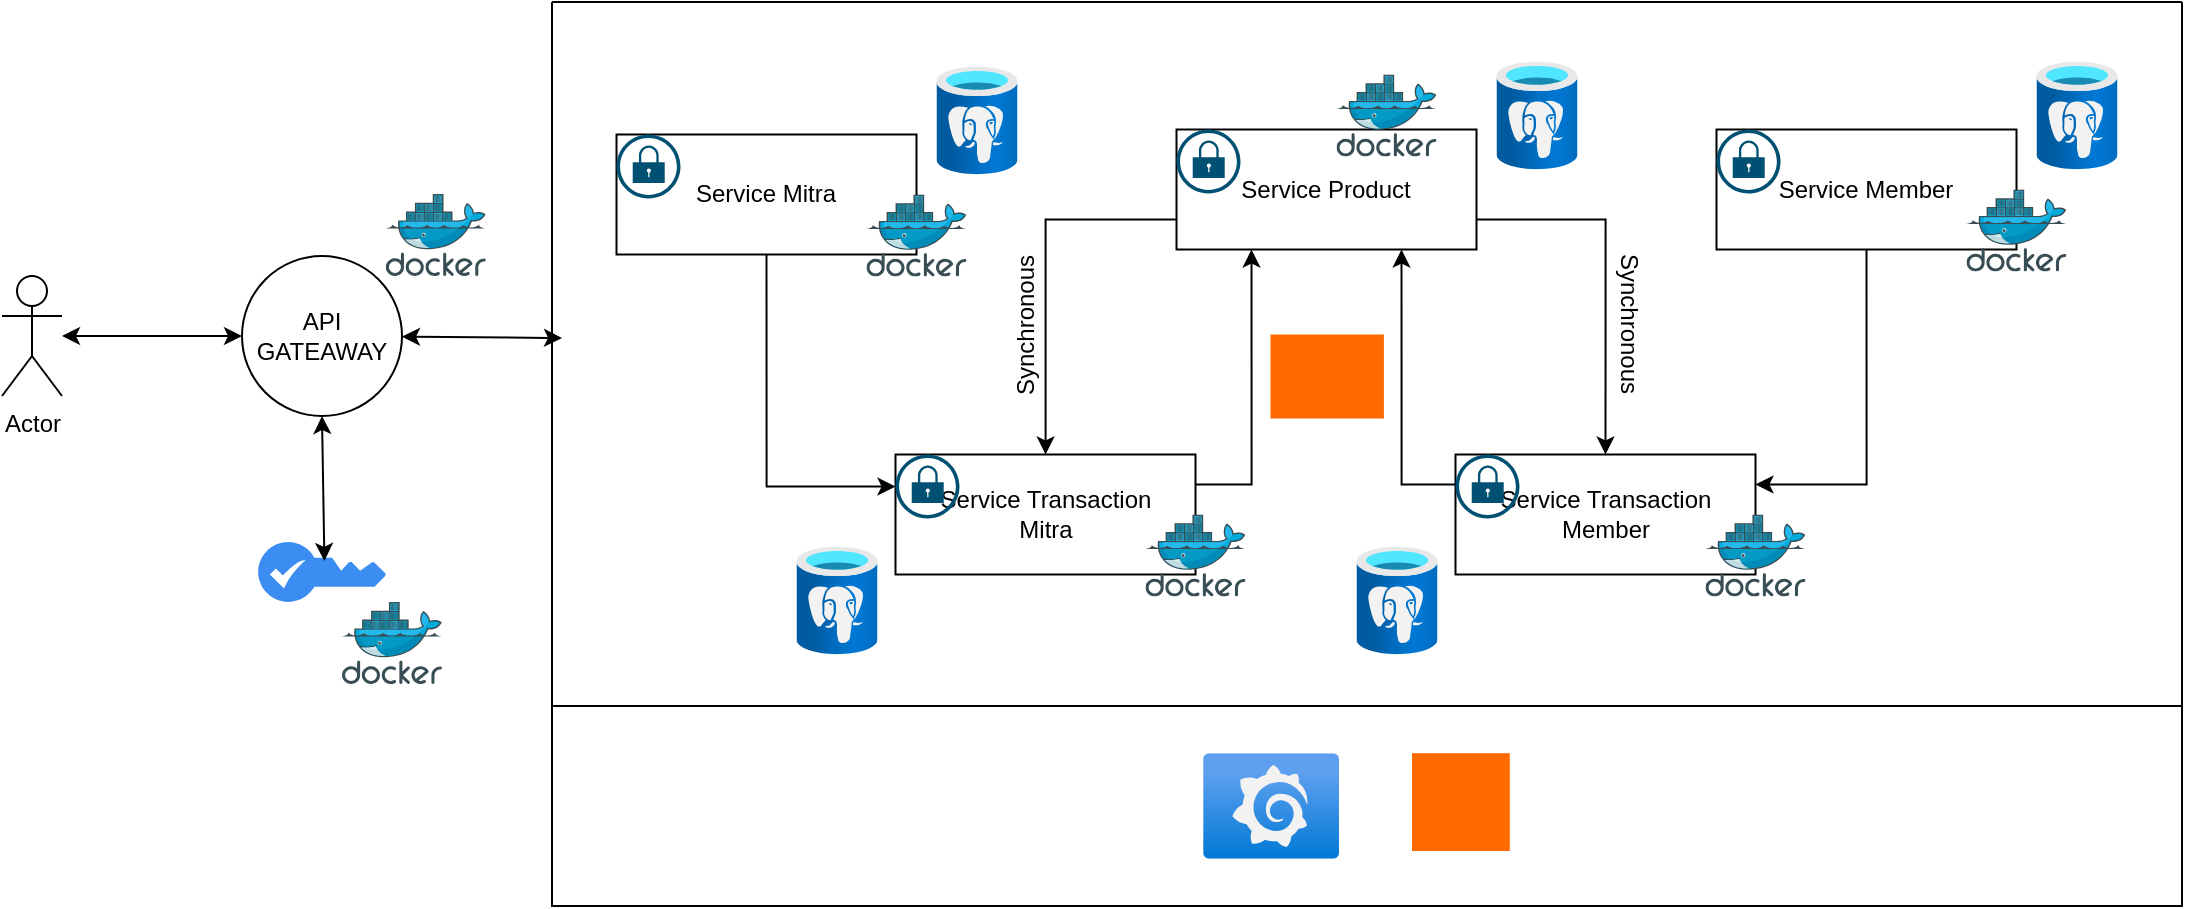 <mxfile version="26.1.1">
  <diagram name="Page-1" id="LPOWcZZ8S_0rPXLDJ1uy">
    <mxGraphModel dx="1367" dy="566" grid="1" gridSize="10" guides="1" tooltips="1" connect="1" arrows="1" fold="1" page="1" pageScale="1" pageWidth="850" pageHeight="1100" math="0" shadow="0">
      <root>
        <mxCell id="0" />
        <mxCell id="1" parent="0" />
        <mxCell id="VyeaLTXF4dzLQbILJjxC-58" value="" style="swimlane;startSize=0;" vertex="1" parent="1">
          <mxGeometry x="275" y="128" width="815" height="352" as="geometry" />
        </mxCell>
        <mxCell id="VyeaLTXF4dzLQbILJjxC-6" value="Service Mitra" style="rounded=0;whiteSpace=wrap;html=1;" vertex="1" parent="VyeaLTXF4dzLQbILJjxC-58">
          <mxGeometry x="32.25" y="66.25" width="150" height="60" as="geometry" />
        </mxCell>
        <mxCell id="VyeaLTXF4dzLQbILJjxC-7" value="" style="image;aspect=fixed;html=1;points=[];align=center;fontSize=12;image=img/lib/azure2/databases/Azure_Database_PostgreSQL_Server.svg;" vertex="1" parent="VyeaLTXF4dzLQbILJjxC-58">
          <mxGeometry x="192.25" y="32.25" width="40.5" height="54" as="geometry" />
        </mxCell>
        <mxCell id="VyeaLTXF4dzLQbILJjxC-8" value="" style="image;sketch=0;aspect=fixed;html=1;points=[];align=center;fontSize=12;image=img/lib/mscae/Docker.svg;" vertex="1" parent="VyeaLTXF4dzLQbILJjxC-58">
          <mxGeometry x="157.25" y="96.25" width="50" height="41" as="geometry" />
        </mxCell>
        <mxCell id="VyeaLTXF4dzLQbILJjxC-10" value="" style="sketch=0;points=[[0.5,0,0],[1,0.5,0],[0.5,1,0],[0,0.5,0],[0.145,0.145,0],[0.856,0.145,0],[0.855,0.856,0],[0.145,0.855,0]];verticalLabelPosition=bottom;html=1;verticalAlign=top;aspect=fixed;align=center;pointerEvents=1;shape=mxgraph.cisco19.lock;fillColor=#005073;strokeColor=none;" vertex="1" parent="VyeaLTXF4dzLQbILJjxC-58">
          <mxGeometry x="32.25" y="66.25" width="32" height="32" as="geometry" />
        </mxCell>
        <mxCell id="VyeaLTXF4dzLQbILJjxC-32" style="edgeStyle=orthogonalEdgeStyle;rounded=0;orthogonalLoop=1;jettySize=auto;html=1;exitX=0.5;exitY=1;exitDx=0;exitDy=0;entryX=1;entryY=0.25;entryDx=0;entryDy=0;" edge="1" parent="VyeaLTXF4dzLQbILJjxC-58" source="VyeaLTXF4dzLQbILJjxC-11" target="VyeaLTXF4dzLQbILJjxC-27">
          <mxGeometry relative="1" as="geometry" />
        </mxCell>
        <mxCell id="VyeaLTXF4dzLQbILJjxC-11" value="Service Member" style="rounded=0;whiteSpace=wrap;html=1;" vertex="1" parent="VyeaLTXF4dzLQbILJjxC-58">
          <mxGeometry x="582.25" y="63.75" width="150" height="60" as="geometry" />
        </mxCell>
        <mxCell id="VyeaLTXF4dzLQbILJjxC-12" value="" style="image;aspect=fixed;html=1;points=[];align=center;fontSize=12;image=img/lib/azure2/databases/Azure_Database_PostgreSQL_Server.svg;" vertex="1" parent="VyeaLTXF4dzLQbILJjxC-58">
          <mxGeometry x="742.25" y="29.75" width="40.5" height="54" as="geometry" />
        </mxCell>
        <mxCell id="VyeaLTXF4dzLQbILJjxC-13" value="" style="image;sketch=0;aspect=fixed;html=1;points=[];align=center;fontSize=12;image=img/lib/mscae/Docker.svg;" vertex="1" parent="VyeaLTXF4dzLQbILJjxC-58">
          <mxGeometry x="707.25" y="93.75" width="50" height="41" as="geometry" />
        </mxCell>
        <mxCell id="VyeaLTXF4dzLQbILJjxC-14" value="" style="sketch=0;points=[[0.5,0,0],[1,0.5,0],[0.5,1,0],[0,0.5,0],[0.145,0.145,0],[0.856,0.145,0],[0.855,0.856,0],[0.145,0.855,0]];verticalLabelPosition=bottom;html=1;verticalAlign=top;aspect=fixed;align=center;pointerEvents=1;shape=mxgraph.cisco19.lock;fillColor=#005073;strokeColor=none;" vertex="1" parent="VyeaLTXF4dzLQbILJjxC-58">
          <mxGeometry x="582.25" y="63.75" width="32" height="32" as="geometry" />
        </mxCell>
        <mxCell id="VyeaLTXF4dzLQbILJjxC-35" style="edgeStyle=orthogonalEdgeStyle;rounded=0;orthogonalLoop=1;jettySize=auto;html=1;exitX=0;exitY=0.75;exitDx=0;exitDy=0;" edge="1" parent="VyeaLTXF4dzLQbILJjxC-58" source="VyeaLTXF4dzLQbILJjxC-15" target="VyeaLTXF4dzLQbILJjxC-19">
          <mxGeometry relative="1" as="geometry" />
        </mxCell>
        <mxCell id="VyeaLTXF4dzLQbILJjxC-41" style="edgeStyle=orthogonalEdgeStyle;rounded=0;orthogonalLoop=1;jettySize=auto;html=1;exitX=1;exitY=0.75;exitDx=0;exitDy=0;entryX=0.5;entryY=0;entryDx=0;entryDy=0;" edge="1" parent="VyeaLTXF4dzLQbILJjxC-58" source="VyeaLTXF4dzLQbILJjxC-15" target="VyeaLTXF4dzLQbILJjxC-27">
          <mxGeometry relative="1" as="geometry" />
        </mxCell>
        <mxCell id="VyeaLTXF4dzLQbILJjxC-15" value="Service Product" style="rounded=0;whiteSpace=wrap;html=1;" vertex="1" parent="VyeaLTXF4dzLQbILJjxC-58">
          <mxGeometry x="312.25" y="63.75" width="150" height="60" as="geometry" />
        </mxCell>
        <mxCell id="VyeaLTXF4dzLQbILJjxC-16" value="" style="image;aspect=fixed;html=1;points=[];align=center;fontSize=12;image=img/lib/azure2/databases/Azure_Database_PostgreSQL_Server.svg;" vertex="1" parent="VyeaLTXF4dzLQbILJjxC-58">
          <mxGeometry x="472.25" y="29.75" width="40.5" height="54" as="geometry" />
        </mxCell>
        <mxCell id="VyeaLTXF4dzLQbILJjxC-17" value="" style="image;sketch=0;aspect=fixed;html=1;points=[];align=center;fontSize=12;image=img/lib/mscae/Docker.svg;" vertex="1" parent="VyeaLTXF4dzLQbILJjxC-58">
          <mxGeometry x="392.25" y="36.25" width="50" height="41" as="geometry" />
        </mxCell>
        <mxCell id="VyeaLTXF4dzLQbILJjxC-18" value="" style="sketch=0;points=[[0.5,0,0],[1,0.5,0],[0.5,1,0],[0,0.5,0],[0.145,0.145,0],[0.856,0.145,0],[0.855,0.856,0],[0.145,0.855,0]];verticalLabelPosition=bottom;html=1;verticalAlign=top;aspect=fixed;align=center;pointerEvents=1;shape=mxgraph.cisco19.lock;fillColor=#005073;strokeColor=none;" vertex="1" parent="VyeaLTXF4dzLQbILJjxC-58">
          <mxGeometry x="312.25" y="63.75" width="32" height="32" as="geometry" />
        </mxCell>
        <mxCell id="VyeaLTXF4dzLQbILJjxC-36" style="edgeStyle=orthogonalEdgeStyle;rounded=0;orthogonalLoop=1;jettySize=auto;html=1;exitX=1;exitY=0.25;exitDx=0;exitDy=0;entryX=0.25;entryY=1;entryDx=0;entryDy=0;" edge="1" parent="VyeaLTXF4dzLQbILJjxC-58" source="VyeaLTXF4dzLQbILJjxC-19" target="VyeaLTXF4dzLQbILJjxC-15">
          <mxGeometry relative="1" as="geometry" />
        </mxCell>
        <mxCell id="VyeaLTXF4dzLQbILJjxC-19" value="Service Transaction &lt;br&gt;Mitra" style="rounded=0;whiteSpace=wrap;html=1;" vertex="1" parent="VyeaLTXF4dzLQbILJjxC-58">
          <mxGeometry x="171.75" y="226.25" width="150" height="60" as="geometry" />
        </mxCell>
        <mxCell id="VyeaLTXF4dzLQbILJjxC-20" value="" style="image;aspect=fixed;html=1;points=[];align=center;fontSize=12;image=img/lib/azure2/databases/Azure_Database_PostgreSQL_Server.svg;" vertex="1" parent="VyeaLTXF4dzLQbILJjxC-58">
          <mxGeometry x="122.25" y="272.25" width="40.5" height="54" as="geometry" />
        </mxCell>
        <mxCell id="VyeaLTXF4dzLQbILJjxC-21" value="" style="image;sketch=0;aspect=fixed;html=1;points=[];align=center;fontSize=12;image=img/lib/mscae/Docker.svg;" vertex="1" parent="VyeaLTXF4dzLQbILJjxC-58">
          <mxGeometry x="296.75" y="256.25" width="50" height="41" as="geometry" />
        </mxCell>
        <mxCell id="VyeaLTXF4dzLQbILJjxC-22" value="" style="sketch=0;points=[[0.5,0,0],[1,0.5,0],[0.5,1,0],[0,0.5,0],[0.145,0.145,0],[0.856,0.145,0],[0.855,0.856,0],[0.145,0.855,0]];verticalLabelPosition=bottom;html=1;verticalAlign=top;aspect=fixed;align=center;pointerEvents=1;shape=mxgraph.cisco19.lock;fillColor=#005073;strokeColor=none;" vertex="1" parent="VyeaLTXF4dzLQbILJjxC-58">
          <mxGeometry x="171.75" y="226.25" width="32" height="32" as="geometry" />
        </mxCell>
        <mxCell id="VyeaLTXF4dzLQbILJjxC-26" style="edgeStyle=orthogonalEdgeStyle;rounded=0;orthogonalLoop=1;jettySize=auto;html=1;exitX=0.5;exitY=1;exitDx=0;exitDy=0;entryX=0;entryY=0.5;entryDx=0;entryDy=0;entryPerimeter=0;" edge="1" parent="VyeaLTXF4dzLQbILJjxC-58" source="VyeaLTXF4dzLQbILJjxC-6" target="VyeaLTXF4dzLQbILJjxC-22">
          <mxGeometry relative="1" as="geometry" />
        </mxCell>
        <mxCell id="VyeaLTXF4dzLQbILJjxC-27" value="Service Transaction &lt;br&gt;Member" style="rounded=0;whiteSpace=wrap;html=1;" vertex="1" parent="VyeaLTXF4dzLQbILJjxC-58">
          <mxGeometry x="451.75" y="226.25" width="150" height="60" as="geometry" />
        </mxCell>
        <mxCell id="VyeaLTXF4dzLQbILJjxC-28" value="" style="image;aspect=fixed;html=1;points=[];align=center;fontSize=12;image=img/lib/azure2/databases/Azure_Database_PostgreSQL_Server.svg;" vertex="1" parent="VyeaLTXF4dzLQbILJjxC-58">
          <mxGeometry x="402.25" y="272.25" width="40.5" height="54" as="geometry" />
        </mxCell>
        <mxCell id="VyeaLTXF4dzLQbILJjxC-29" value="" style="image;sketch=0;aspect=fixed;html=1;points=[];align=center;fontSize=12;image=img/lib/mscae/Docker.svg;" vertex="1" parent="VyeaLTXF4dzLQbILJjxC-58">
          <mxGeometry x="576.75" y="256.25" width="50" height="41" as="geometry" />
        </mxCell>
        <mxCell id="VyeaLTXF4dzLQbILJjxC-38" style="edgeStyle=orthogonalEdgeStyle;rounded=0;orthogonalLoop=1;jettySize=auto;html=1;exitX=0;exitY=0.25;exitDx=0;exitDy=0;entryX=0.75;entryY=1;entryDx=0;entryDy=0;" edge="1" parent="VyeaLTXF4dzLQbILJjxC-58" source="VyeaLTXF4dzLQbILJjxC-27" target="VyeaLTXF4dzLQbILJjxC-15">
          <mxGeometry relative="1" as="geometry" />
        </mxCell>
        <mxCell id="VyeaLTXF4dzLQbILJjxC-30" value="" style="sketch=0;points=[[0.5,0,0],[1,0.5,0],[0.5,1,0],[0,0.5,0],[0.145,0.145,0],[0.856,0.145,0],[0.855,0.856,0],[0.145,0.855,0]];verticalLabelPosition=bottom;html=1;verticalAlign=top;aspect=fixed;align=center;pointerEvents=1;shape=mxgraph.cisco19.lock;fillColor=#005073;strokeColor=none;" vertex="1" parent="VyeaLTXF4dzLQbILJjxC-58">
          <mxGeometry x="451.75" y="226.25" width="32" height="32" as="geometry" />
        </mxCell>
        <mxCell id="VyeaLTXF4dzLQbILJjxC-39" value="Synchronous" style="text;html=1;align=center;verticalAlign=middle;whiteSpace=wrap;rounded=0;rotation=-90;" vertex="1" parent="VyeaLTXF4dzLQbILJjxC-58">
          <mxGeometry x="207.25" y="146.25" width="60" height="30" as="geometry" />
        </mxCell>
        <mxCell id="VyeaLTXF4dzLQbILJjxC-40" value="Synchronous" style="text;html=1;align=center;verticalAlign=middle;whiteSpace=wrap;rounded=0;rotation=90;" vertex="1" parent="VyeaLTXF4dzLQbILJjxC-58">
          <mxGeometry x="508.25" y="146.25" width="60" height="30" as="geometry" />
        </mxCell>
        <mxCell id="VyeaLTXF4dzLQbILJjxC-42" value="" style="points=[];aspect=fixed;html=1;align=center;shadow=0;dashed=0;fillColor=#FF6A00;strokeColor=none;shape=mxgraph.alibaba_cloud.kafka;" vertex="1" parent="VyeaLTXF4dzLQbILJjxC-58">
          <mxGeometry x="359.25" y="166.25" width="56.7" height="42" as="geometry" />
        </mxCell>
        <mxCell id="VyeaLTXF4dzLQbILJjxC-3" value="Actor" style="shape=umlActor;verticalLabelPosition=bottom;verticalAlign=top;html=1;outlineConnect=0;" vertex="1" parent="1">
          <mxGeometry y="265" width="30" height="60" as="geometry" />
        </mxCell>
        <mxCell id="VyeaLTXF4dzLQbILJjxC-5" value="API GATEAWAY" style="ellipse;whiteSpace=wrap;html=1;aspect=fixed;" vertex="1" parent="1">
          <mxGeometry x="120" y="255" width="80" height="80" as="geometry" />
        </mxCell>
        <mxCell id="VyeaLTXF4dzLQbILJjxC-45" value="" style="endArrow=classic;startArrow=classic;html=1;rounded=0;" edge="1" parent="1" source="VyeaLTXF4dzLQbILJjxC-5">
          <mxGeometry width="50" height="50" relative="1" as="geometry">
            <mxPoint x="240" y="350" as="sourcePoint" />
            <mxPoint x="280" y="296" as="targetPoint" />
          </mxGeometry>
        </mxCell>
        <mxCell id="VyeaLTXF4dzLQbILJjxC-46" value="" style="endArrow=classic;startArrow=classic;html=1;rounded=0;entryX=0;entryY=0.5;entryDx=0;entryDy=0;" edge="1" parent="1" source="VyeaLTXF4dzLQbILJjxC-3" target="VyeaLTXF4dzLQbILJjxC-5">
          <mxGeometry width="50" height="50" relative="1" as="geometry">
            <mxPoint x="60" y="380" as="sourcePoint" />
            <mxPoint x="110" y="330" as="targetPoint" />
          </mxGeometry>
        </mxCell>
        <mxCell id="VyeaLTXF4dzLQbILJjxC-48" value="" style="sketch=0;html=1;aspect=fixed;strokeColor=none;shadow=0;fillColor=#3B8DF1;verticalAlign=top;labelPosition=center;verticalLabelPosition=bottom;shape=mxgraph.gcp2.key" vertex="1" parent="1">
          <mxGeometry x="128.08" y="398" width="63.83" height="30" as="geometry" />
        </mxCell>
        <mxCell id="VyeaLTXF4dzLQbILJjxC-50" value="" style="endArrow=classic;startArrow=classic;html=1;rounded=0;entryX=0.5;entryY=1;entryDx=0;entryDy=0;exitX=0.519;exitY=0.316;exitDx=0;exitDy=0;exitPerimeter=0;" edge="1" parent="1" source="VyeaLTXF4dzLQbILJjxC-48" target="VyeaLTXF4dzLQbILJjxC-5">
          <mxGeometry width="50" height="50" relative="1" as="geometry">
            <mxPoint x="70" y="410" as="sourcePoint" />
            <mxPoint x="120" y="360" as="targetPoint" />
          </mxGeometry>
        </mxCell>
        <mxCell id="VyeaLTXF4dzLQbILJjxC-51" value="" style="image;sketch=0;aspect=fixed;html=1;points=[];align=center;fontSize=12;image=img/lib/mscae/Docker.svg;" vertex="1" parent="1">
          <mxGeometry x="191.91" y="224" width="50" height="41" as="geometry" />
        </mxCell>
        <mxCell id="VyeaLTXF4dzLQbILJjxC-52" value="" style="image;sketch=0;aspect=fixed;html=1;points=[];align=center;fontSize=12;image=img/lib/mscae/Docker.svg;" vertex="1" parent="1">
          <mxGeometry x="170" y="428" width="50" height="41" as="geometry" />
        </mxCell>
        <mxCell id="VyeaLTXF4dzLQbILJjxC-53" value="" style="swimlane;startSize=0;" vertex="1" parent="1">
          <mxGeometry x="275" y="480" width="815" height="100" as="geometry" />
        </mxCell>
        <mxCell id="VyeaLTXF4dzLQbILJjxC-55" value="" style="image;aspect=fixed;html=1;points=[];align=center;fontSize=12;image=img/lib/azure2/other/Grafana.svg;" vertex="1" parent="VyeaLTXF4dzLQbILJjxC-53">
          <mxGeometry x="325.55" y="23.6" width="68" height="52.8" as="geometry" />
        </mxCell>
        <mxCell id="VyeaLTXF4dzLQbILJjxC-56" value="" style="points=[];aspect=fixed;html=1;align=center;shadow=0;dashed=0;fillColor=#FF6A00;strokeColor=none;shape=mxgraph.alibaba_cloud.prometheus;" vertex="1" parent="VyeaLTXF4dzLQbILJjxC-53">
          <mxGeometry x="430" y="23.6" width="48.9" height="48.9" as="geometry" />
        </mxCell>
      </root>
    </mxGraphModel>
  </diagram>
</mxfile>

